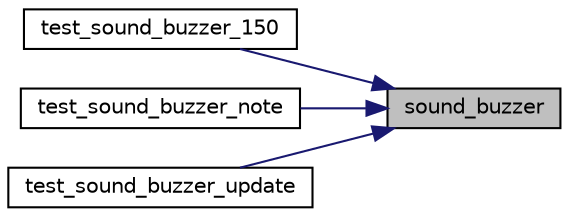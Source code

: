 digraph "sound_buzzer"
{
 // LATEX_PDF_SIZE
  edge [fontname="Helvetica",fontsize="10",labelfontname="Helvetica",labelfontsize="10"];
  node [fontname="Helvetica",fontsize="10",shape=record];
  rankdir="RL";
  Node1 [label="sound_buzzer",height=0.2,width=0.4,color="black", fillcolor="grey75", style="filled", fontcolor="black",tooltip="ブザー駆動用の周波数可変の矩形波出力指示"];
  Node1 -> Node2 [dir="back",color="midnightblue",fontsize="10",style="solid",fontname="Helvetica"];
  Node2 [label="test_sound_buzzer_150",height=0.2,width=0.4,color="black", fillcolor="white", style="filled",URL="$test__function_8c.html#a3addf62be1d2a471e45112e27b4fdea2",tooltip=" "];
  Node1 -> Node3 [dir="back",color="midnightblue",fontsize="10",style="solid",fontname="Helvetica"];
  Node3 [label="test_sound_buzzer_note",height=0.2,width=0.4,color="black", fillcolor="white", style="filled",URL="$test__function_8c.html#a92509728359db413b38511d0305a594d",tooltip=" "];
  Node1 -> Node4 [dir="back",color="midnightblue",fontsize="10",style="solid",fontname="Helvetica"];
  Node4 [label="test_sound_buzzer_update",height=0.2,width=0.4,color="black", fillcolor="white", style="filled",URL="$test__function_8c.html#ad48ed198b3c55ed6a845c401cdcd3477",tooltip=" "];
}
